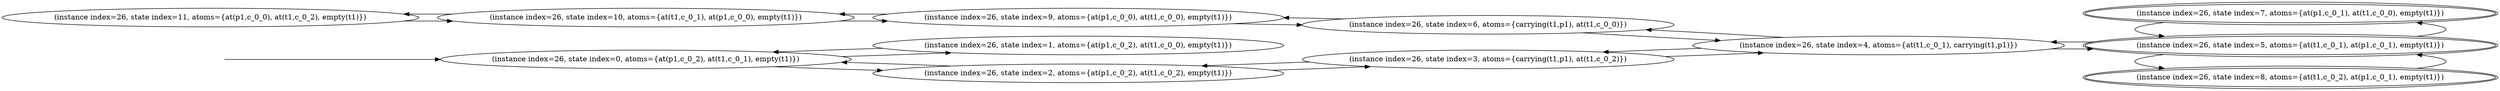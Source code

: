 digraph {
rankdir="LR"
s11[label="(instance index=26, state index=11, atoms={at(p1,c_0_0), at(t1,c_0_2), empty(t1)})"]
s1[label="(instance index=26, state index=1, atoms={at(p1,c_0_2), at(t1,c_0_0), empty(t1)})"]
s10[label="(instance index=26, state index=10, atoms={at(t1,c_0_1), at(p1,c_0_0), empty(t1)})"]
s0[label="(instance index=26, state index=0, atoms={at(p1,c_0_2), at(t1,c_0_1), empty(t1)})"]
s9[label="(instance index=26, state index=9, atoms={at(p1,c_0_0), at(t1,c_0_0), empty(t1)})"]
s2[label="(instance index=26, state index=2, atoms={at(p1,c_0_2), at(t1,c_0_2), empty(t1)})"]
s6[label="(instance index=26, state index=6, atoms={carrying(t1,p1), at(t1,c_0_0)})"]
s3[label="(instance index=26, state index=3, atoms={carrying(t1,p1), at(t1,c_0_2)})"]
s4[label="(instance index=26, state index=4, atoms={at(t1,c_0_1), carrying(t1,p1)})"]
s8[peripheries=2,label="(instance index=26, state index=8, atoms={at(t1,c_0_2), at(p1,c_0_1), empty(t1)})"]
s5[peripheries=2,label="(instance index=26, state index=5, atoms={at(t1,c_0_1), at(p1,c_0_1), empty(t1)})"]
s7[peripheries=2,label="(instance index=26, state index=7, atoms={at(p1,c_0_1), at(t1,c_0_0), empty(t1)})"]
Dangling [ label = "", style = invis ]
{ rank = same; Dangling }
Dangling -> s0
{ rank = same; s0}
{ rank = same; s10,s0}
{ rank = same; s9,s2}
{ rank = same; s6,s3}
{ rank = same; s4}
{ rank = same; s8,s5,s7}
{
s11->s10
s1->s0
}
{
s10->s11
s10->s9
s0->s2
s0->s1
}
{
s9->s6
s9->s10
s2->s3
s2->s0
}
{
s6->s4
s6->s9
s3->s4
s3->s2
}
{
s4->s5
s4->s6
s4->s3
}
{
s8->s5
s5->s7
s5->s4
s5->s8
s7->s5
}
}

